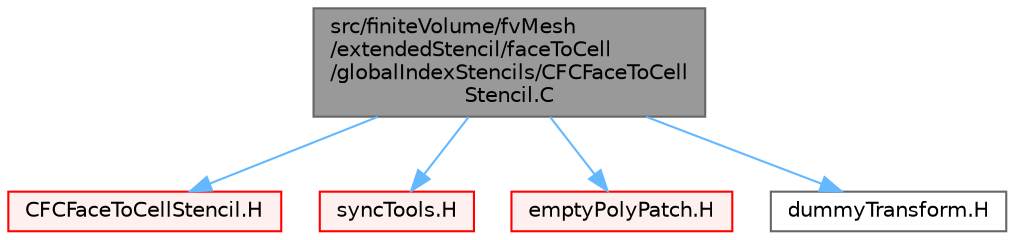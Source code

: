 digraph "src/finiteVolume/fvMesh/extendedStencil/faceToCell/globalIndexStencils/CFCFaceToCellStencil.C"
{
 // LATEX_PDF_SIZE
  bgcolor="transparent";
  edge [fontname=Helvetica,fontsize=10,labelfontname=Helvetica,labelfontsize=10];
  node [fontname=Helvetica,fontsize=10,shape=box,height=0.2,width=0.4];
  Node1 [id="Node000001",label="src/finiteVolume/fvMesh\l/extendedStencil/faceToCell\l/globalIndexStencils/CFCFaceToCell\lStencil.C",height=0.2,width=0.4,color="gray40", fillcolor="grey60", style="filled", fontcolor="black",tooltip=" "];
  Node1 -> Node2 [id="edge1_Node000001_Node000002",color="steelblue1",style="solid",tooltip=" "];
  Node2 [id="Node000002",label="CFCFaceToCellStencil.H",height=0.2,width=0.4,color="red", fillcolor="#FFF0F0", style="filled",URL="$CFCFaceToCellStencil_8H.html",tooltip=" "];
  Node1 -> Node225 [id="edge2_Node000001_Node000225",color="steelblue1",style="solid",tooltip=" "];
  Node225 [id="Node000225",label="syncTools.H",height=0.2,width=0.4,color="red", fillcolor="#FFF0F0", style="filled",URL="$syncTools_8H.html",tooltip=" "];
  Node1 -> Node301 [id="edge3_Node000001_Node000301",color="steelblue1",style="solid",tooltip=" "];
  Node301 [id="Node000301",label="emptyPolyPatch.H",height=0.2,width=0.4,color="red", fillcolor="#FFF0F0", style="filled",URL="$emptyPolyPatch_8H.html",tooltip=" "];
  Node1 -> Node302 [id="edge4_Node000001_Node000302",color="steelblue1",style="solid",tooltip=" "];
  Node302 [id="Node000302",label="dummyTransform.H",height=0.2,width=0.4,color="grey40", fillcolor="white", style="filled",URL="$dummyTransform_8H.html",tooltip="Dummy transform to be used with syncTools."];
}
